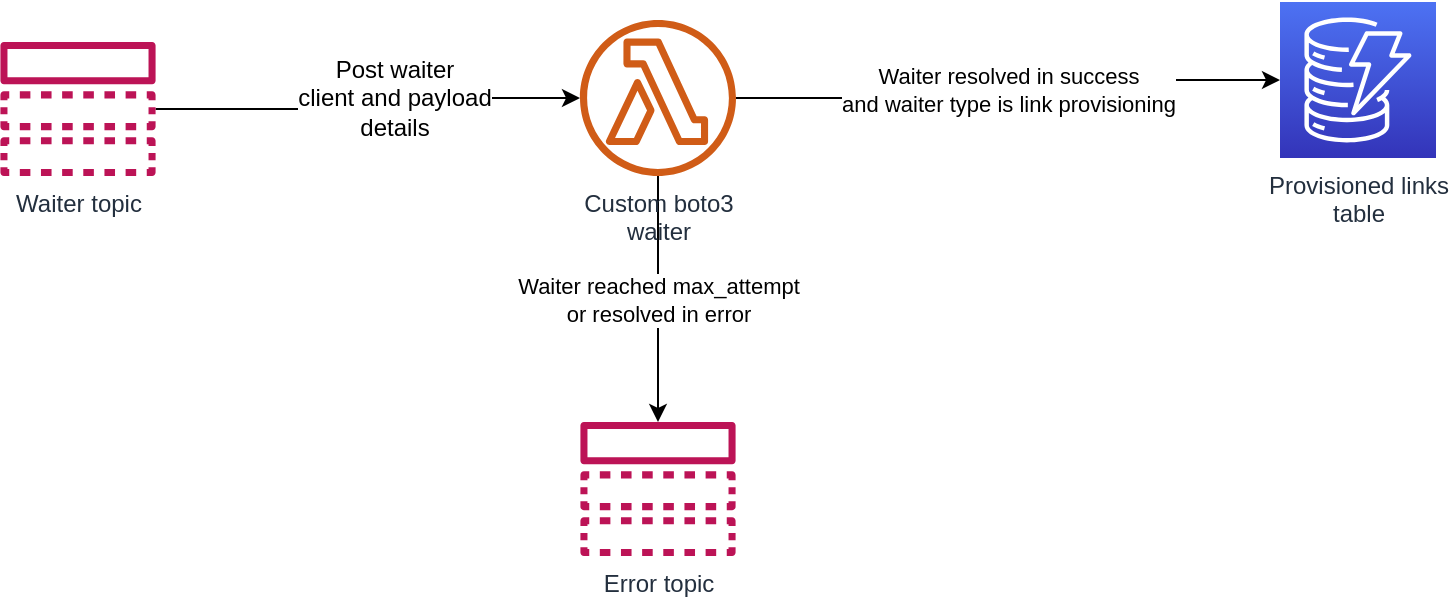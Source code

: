  
 


<mxfile version="12.4.8" type="device"><diagram id="lt8UdbQfmx5worInwAGq" name="Page-1"><mxGraphModel dx="2946" dy="1076" grid="1" gridSize="10" guides="1" tooltips="1" connect="1" arrows="1" fold="1" page="1" pageScale="1" pageWidth="1169" pageHeight="827" math="0" shadow="0"><root><mxCell id="0"/><mxCell id="1" parent="0"/><mxCell id="1_6ac_K06UMSgD5rQMMB-3" style="edgeStyle=orthogonalEdgeStyle;rounded=0;orthogonalLoop=1;jettySize=auto;html=1;" edge="1" parent="1" source="1_6ac_K06UMSgD5rQMMB-1" target="1_6ac_K06UMSgD5rQMMB-2"><mxGeometry relative="1" as="geometry"/></mxCell><mxCell id="1_6ac_K06UMSgD5rQMMB-4" value="&lt;div&gt;Post waiter&lt;/div&gt;&lt;div&gt;client and payload&lt;/div&gt;&lt;div&gt;details&lt;br&gt;&lt;/div&gt;" style="text;html=1;align=center;verticalAlign=middle;resizable=0;points=[];labelBackgroundColor=#ffffff;" vertex="1" connectable="0" parent="1_6ac_K06UMSgD5rQMMB-3"><mxGeometry x="0.137" y="1" relative="1" as="geometry"><mxPoint y="1" as="offset"/></mxGeometry></mxCell><mxCell id="1_6ac_K06UMSgD5rQMMB-1" value="Waiter topic" style="outlineConnect=0;fontColor=#232F3E;gradientColor=none;fillColor=#BC1356;strokeColor=none;dashed=0;verticalLabelPosition=bottom;verticalAlign=top;align=center;html=1;fontSize=12;fontStyle=0;aspect=fixed;pointerEvents=1;shape=mxgraph.aws4.topic;" vertex="1" parent="1"><mxGeometry x="40" y="210" width="78" height="67" as="geometry"/></mxCell><mxCell id="1_6ac_K06UMSgD5rQMMB-8" value="&lt;div&gt;Waiter reached max_attempt&lt;/div&gt;&lt;div&gt;or resolved in error&lt;br&gt;&lt;/div&gt;" style="edgeStyle=orthogonalEdgeStyle;rounded=0;orthogonalLoop=1;jettySize=auto;html=1;" edge="1" parent="1" source="1_6ac_K06UMSgD5rQMMB-2" target="1_6ac_K06UMSgD5rQMMB-6"><mxGeometry relative="1" as="geometry"/></mxCell><mxCell id="1_6ac_K06UMSgD5rQMMB-9" value="&lt;div&gt;Waiter resolved in success&lt;/div&gt;&lt;div&gt;and waiter type is link provisioning&lt;br&gt;&lt;/div&gt;" style="edgeStyle=orthogonalEdgeStyle;rounded=0;orthogonalLoop=1;jettySize=auto;html=1;" edge="1" parent="1" source="1_6ac_K06UMSgD5rQMMB-2" target="1_6ac_K06UMSgD5rQMMB-7"><mxGeometry relative="1" as="geometry"/></mxCell><mxCell id="1_6ac_K06UMSgD5rQMMB-2" value="&lt;div&gt;Custom boto3&lt;/div&gt;&lt;div&gt;waiter&lt;br&gt;&lt;/div&gt;" style="outlineConnect=0;fontColor=#232F3E;gradientColor=none;fillColor=#D05C17;strokeColor=none;dashed=0;verticalLabelPosition=bottom;verticalAlign=top;align=center;html=1;fontSize=12;fontStyle=0;aspect=fixed;pointerEvents=1;shape=mxgraph.aws4.lambda_function;" vertex="1" parent="1"><mxGeometry x="330" y="199" width="78" height="78" as="geometry"/></mxCell><mxCell id="1_6ac_K06UMSgD5rQMMB-6" value="Error topic" style="outlineConnect=0;fontColor=#232F3E;gradientColor=none;fillColor=#BC1356;strokeColor=none;dashed=0;verticalLabelPosition=bottom;verticalAlign=top;align=center;html=1;fontSize=12;fontStyle=0;aspect=fixed;pointerEvents=1;shape=mxgraph.aws4.topic;" vertex="1" parent="1"><mxGeometry x="330" y="400" width="78" height="67" as="geometry"/></mxCell><mxCell id="1_6ac_K06UMSgD5rQMMB-7" value="&lt;div&gt;Provisioned links&lt;/div&gt;&lt;div&gt;table&lt;br&gt;&lt;/div&gt;" style="outlineConnect=0;fontColor=#232F3E;gradientColor=#4D72F3;gradientDirection=north;fillColor=#3334B9;strokeColor=#ffffff;dashed=0;verticalLabelPosition=bottom;verticalAlign=top;align=center;html=1;fontSize=12;fontStyle=0;aspect=fixed;shape=mxgraph.aws4.resourceIcon;resIcon=mxgraph.aws4.dynamodb;" vertex="1" parent="1"><mxGeometry x="680" y="190" width="78" height="78" as="geometry"/></mxCell></root></mxGraphModel></diagram></mxfile>